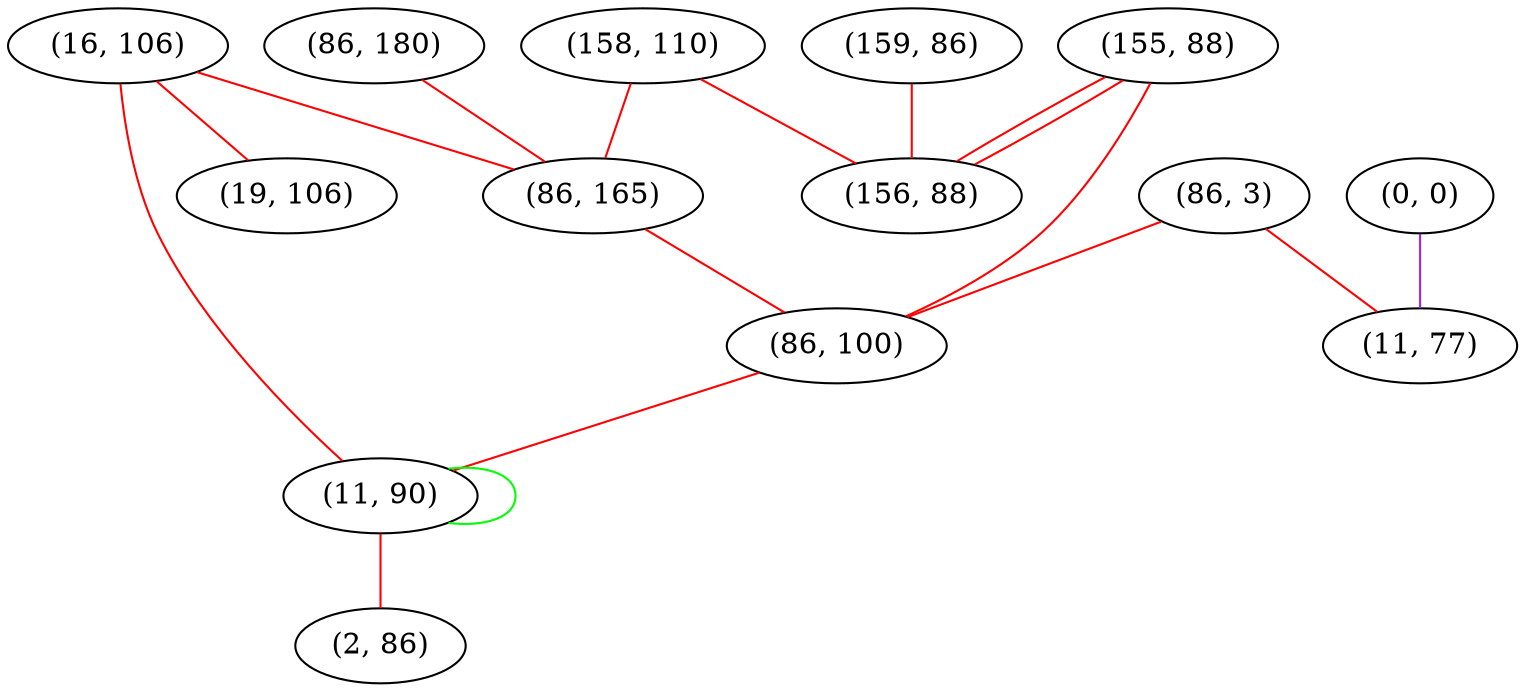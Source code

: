 graph "" {
"(86, 3)";
"(86, 180)";
"(0, 0)";
"(16, 106)";
"(158, 110)";
"(155, 88)";
"(159, 86)";
"(86, 165)";
"(86, 100)";
"(11, 90)";
"(2, 86)";
"(19, 106)";
"(11, 77)";
"(156, 88)";
"(86, 3)" -- "(86, 100)"  [color=red, key=0, weight=1];
"(86, 3)" -- "(11, 77)"  [color=red, key=0, weight=1];
"(86, 180)" -- "(86, 165)"  [color=red, key=0, weight=1];
"(0, 0)" -- "(11, 77)"  [color=purple, key=0, weight=4];
"(16, 106)" -- "(11, 90)"  [color=red, key=0, weight=1];
"(16, 106)" -- "(19, 106)"  [color=red, key=0, weight=1];
"(16, 106)" -- "(86, 165)"  [color=red, key=0, weight=1];
"(158, 110)" -- "(86, 165)"  [color=red, key=0, weight=1];
"(158, 110)" -- "(156, 88)"  [color=red, key=0, weight=1];
"(155, 88)" -- "(86, 100)"  [color=red, key=0, weight=1];
"(155, 88)" -- "(156, 88)"  [color=red, key=0, weight=1];
"(155, 88)" -- "(156, 88)"  [color=red, key=1, weight=1];
"(159, 86)" -- "(156, 88)"  [color=red, key=0, weight=1];
"(86, 165)" -- "(86, 100)"  [color=red, key=0, weight=1];
"(86, 100)" -- "(11, 90)"  [color=red, key=0, weight=1];
"(11, 90)" -- "(11, 90)"  [color=green, key=0, weight=2];
"(11, 90)" -- "(2, 86)"  [color=red, key=0, weight=1];
}
